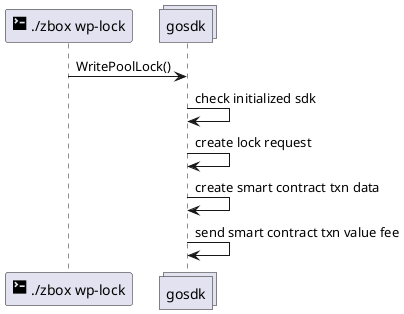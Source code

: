 @startuml
participant "<size:20><&terminal></size> ./zbox wp-lock" as cli
collections gosdk

cli -> gosdk: WritePoolLock()

gosdk -> gosdk: check initialized sdk
gosdk -> gosdk: create lock request
gosdk -> gosdk: create smart contract txn data
gosdk -> gosdk: send smart contract txn value fee
@enduml
